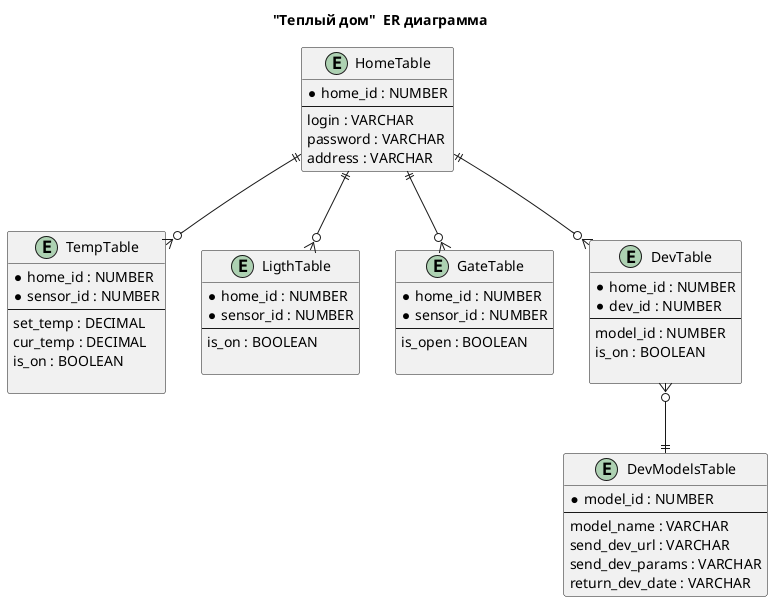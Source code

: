 @startuml

title "Теплый дом"  ER диаграмма

top to bottom direction


entity "HomeTable" {
  * home_id : NUMBER
  --
  login : VARCHAR
  password : VARCHAR
  address : VARCHAR
  }



entity "TempTable" {
  * home_id : NUMBER
  * sensor_id : NUMBER
  --
  set_temp : DECIMAL
  cur_temp : DECIMAL
  is_on : BOOLEAN

}

entity "LigthTable" {
  * home_id : NUMBER
  * sensor_id : NUMBER
  --
  is_on : BOOLEAN

}


entity "GateTable" {
  * home_id : NUMBER
  * sensor_id : NUMBER
  --
  is_open : BOOLEAN

}

entity "DevTable" {
  * home_id : NUMBER
  * dev_id : NUMBER
  --
  model_id : NUMBER
  is_on : BOOLEAN

}

entity "DevModelsTable" {
 * model_id : NUMBER
 --
 model_name : VARCHAR
 send_dev_url : VARCHAR
 send_dev_params : VARCHAR
 return_dev_date : VARCHAR
}



HomeTable ||--o{ TempTable
HomeTable ||--o{ LigthTable
HomeTable ||--o{ GateTable
HomeTable ||--o{ DevTable
DevTable }o--|| DevModelsTable

  
@enduml